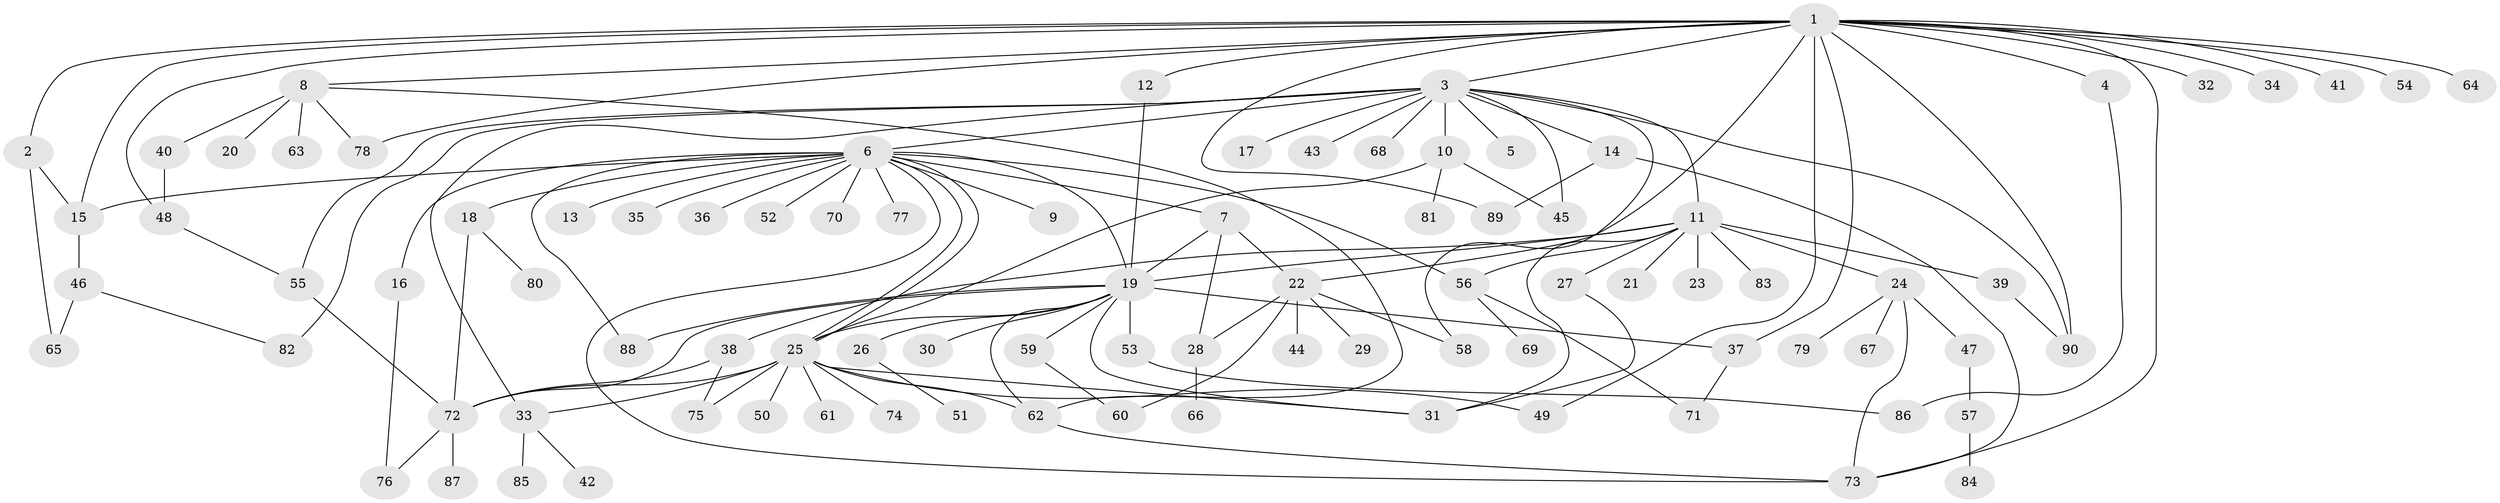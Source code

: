 // Generated by graph-tools (version 1.1) at 2025/14/03/09/25 04:14:22]
// undirected, 90 vertices, 132 edges
graph export_dot {
graph [start="1"]
  node [color=gray90,style=filled];
  1;
  2;
  3;
  4;
  5;
  6;
  7;
  8;
  9;
  10;
  11;
  12;
  13;
  14;
  15;
  16;
  17;
  18;
  19;
  20;
  21;
  22;
  23;
  24;
  25;
  26;
  27;
  28;
  29;
  30;
  31;
  32;
  33;
  34;
  35;
  36;
  37;
  38;
  39;
  40;
  41;
  42;
  43;
  44;
  45;
  46;
  47;
  48;
  49;
  50;
  51;
  52;
  53;
  54;
  55;
  56;
  57;
  58;
  59;
  60;
  61;
  62;
  63;
  64;
  65;
  66;
  67;
  68;
  69;
  70;
  71;
  72;
  73;
  74;
  75;
  76;
  77;
  78;
  79;
  80;
  81;
  82;
  83;
  84;
  85;
  86;
  87;
  88;
  89;
  90;
  1 -- 2;
  1 -- 3;
  1 -- 4;
  1 -- 8;
  1 -- 12;
  1 -- 15;
  1 -- 22;
  1 -- 32;
  1 -- 34;
  1 -- 37;
  1 -- 41;
  1 -- 48;
  1 -- 49;
  1 -- 54;
  1 -- 64;
  1 -- 73;
  1 -- 78;
  1 -- 89;
  1 -- 90;
  2 -- 15;
  2 -- 65;
  3 -- 5;
  3 -- 6;
  3 -- 10;
  3 -- 11;
  3 -- 14;
  3 -- 17;
  3 -- 33;
  3 -- 43;
  3 -- 45;
  3 -- 55;
  3 -- 58;
  3 -- 68;
  3 -- 82;
  3 -- 90;
  4 -- 86;
  6 -- 7;
  6 -- 9;
  6 -- 13;
  6 -- 15;
  6 -- 16;
  6 -- 18;
  6 -- 19;
  6 -- 25;
  6 -- 25;
  6 -- 35;
  6 -- 36;
  6 -- 52;
  6 -- 56;
  6 -- 70;
  6 -- 73;
  6 -- 77;
  6 -- 88;
  7 -- 19;
  7 -- 22;
  7 -- 28;
  8 -- 20;
  8 -- 40;
  8 -- 62;
  8 -- 63;
  8 -- 78;
  10 -- 25;
  10 -- 45;
  10 -- 81;
  11 -- 19;
  11 -- 21;
  11 -- 23;
  11 -- 24;
  11 -- 27;
  11 -- 31;
  11 -- 38;
  11 -- 39;
  11 -- 56;
  11 -- 83;
  12 -- 19;
  14 -- 73;
  14 -- 89;
  15 -- 46;
  16 -- 76;
  18 -- 72;
  18 -- 80;
  19 -- 25;
  19 -- 26;
  19 -- 30;
  19 -- 31;
  19 -- 37;
  19 -- 53;
  19 -- 59;
  19 -- 62;
  19 -- 72;
  19 -- 88;
  22 -- 28;
  22 -- 29;
  22 -- 44;
  22 -- 58;
  22 -- 60;
  24 -- 47;
  24 -- 67;
  24 -- 73;
  24 -- 79;
  25 -- 31;
  25 -- 33;
  25 -- 49;
  25 -- 50;
  25 -- 61;
  25 -- 62;
  25 -- 72;
  25 -- 74;
  25 -- 75;
  26 -- 51;
  27 -- 31;
  28 -- 66;
  33 -- 42;
  33 -- 85;
  37 -- 71;
  38 -- 72;
  38 -- 75;
  39 -- 90;
  40 -- 48;
  46 -- 65;
  46 -- 82;
  47 -- 57;
  48 -- 55;
  53 -- 86;
  55 -- 72;
  56 -- 69;
  56 -- 71;
  57 -- 84;
  59 -- 60;
  62 -- 73;
  72 -- 76;
  72 -- 87;
}
